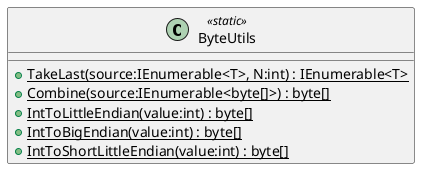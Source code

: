 @startuml
class ByteUtils <<static>> {
    + {static} TakeLast(source:IEnumerable<T>, N:int) : IEnumerable<T>
    + {static} Combine(source:IEnumerable<byte[]>) : byte[]
    + {static} IntToLittleEndian(value:int) : byte[]
    + {static} IntToBigEndian(value:int) : byte[]
    + {static} IntToShortLittleEndian(value:int) : byte[]
}
@enduml
